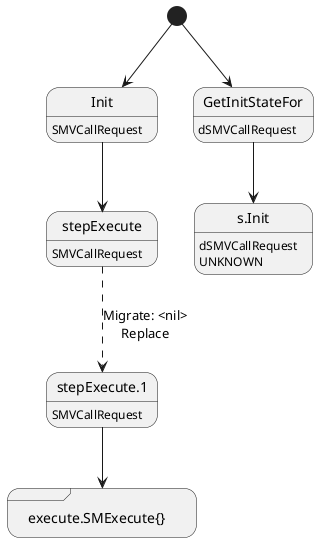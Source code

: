 @startuml
state "Init" as T01_S001
T01_S001 : SMVCallRequest
[*] --> T01_S001
T01_S001 --> T01_S002
state "execute.SMExecute{}" as T01_S004 <<sdlreceive>>
state "stepExecute" as T01_S002
T01_S002 : SMVCallRequest
T01_S002 --[dashed]> T01_S003 : Migrate: <nil>\nReplace
state "stepExecute.1" as T01_S003
T01_S003 : SMVCallRequest
T01_S003 --> T01_S004
state "GetInitStateFor" as T00_S001
T00_S001 : dSMVCallRequest
[*] --> T00_S001
state "s.Init" as T00_U001
T00_U001 : dSMVCallRequest
T00_U001 : UNKNOWN 
T00_S001 --> T00_U001
@enduml
